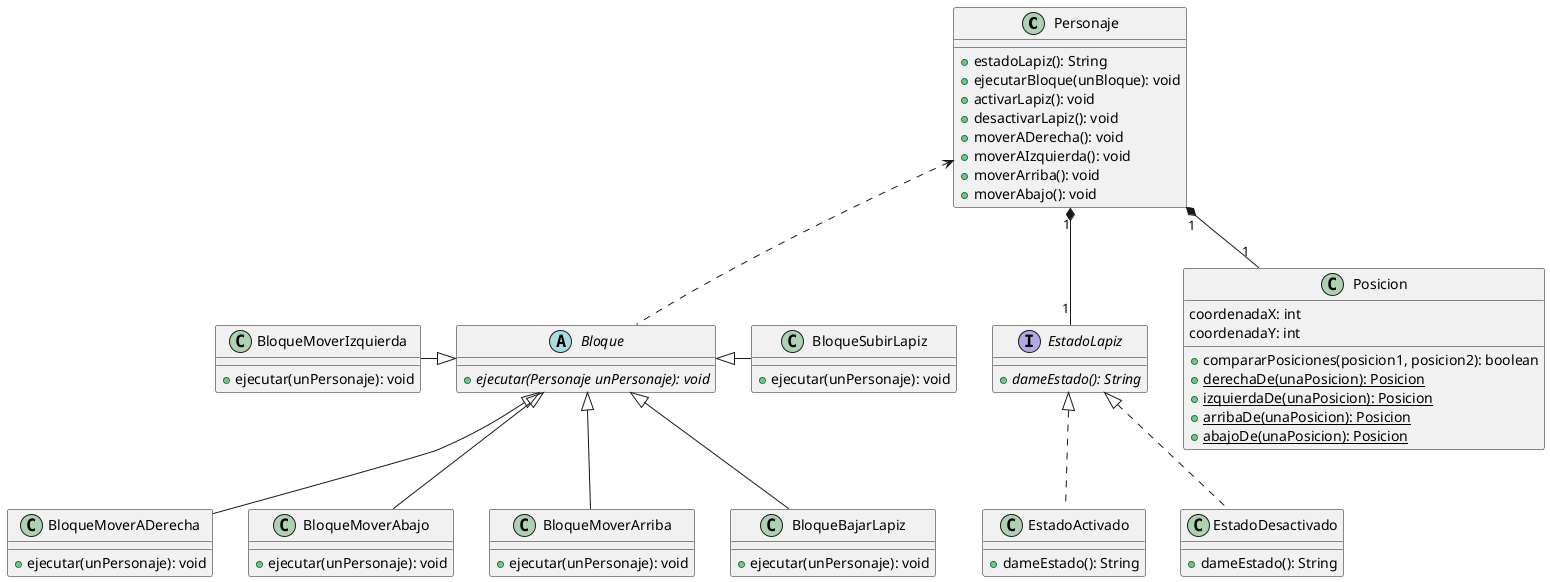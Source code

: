 @startuml

class Personaje{
    + estadoLapiz(): String
    + ejecutarBloque(unBloque): void
    + activarLapiz(): void
    + desactivarLapiz(): void
    + moverADerecha(): void
    + moverAIzquierda(): void
    + moverArriba(): void
    + moverAbajo(): void
}

abstract Bloque{
     + {abstract} ejecutar(Personaje unPersonaje): void
}

class BloqueMoverIzquierda {
    + ejecutar(unPersonaje): void
}

class BloqueMoverADerecha {
    + ejecutar(unPersonaje): void
}

class BloqueMoverAbajo {
    + ejecutar(unPersonaje): void
}

class BloqueMoverArriba {
    + ejecutar(unPersonaje): void
}

class BloqueBajarLapiz {
    + ejecutar(unPersonaje): void
}

class BloqueSubirLapiz {
    + ejecutar(unPersonaje): void
}

interface EstadoLapiz {
    + {abstract} dameEstado(): String
}

class EstadoActivado {
    + dameEstado(): String
}

class EstadoDesactivado {
    + dameEstado(): String
}

class Posicion {
    coordenadaX: int
    coordenadaY: int
    + compararPosiciones(posicion1, posicion2): boolean
    + {static} derechaDe(unaPosicion): Posicion
    + {static} izquierdaDe(unaPosicion): Posicion
    + {static} arribaDe(unaPosicion): Posicion
    + {static} abajoDe(unaPosicion): Posicion
}

Personaje <.. Bloque
Personaje "1" *-- "1" EstadoLapiz
Personaje "1" *-- "1" Posicion

Bloque <|-- BloqueMoverADerecha
Bloque <|--left BloqueMoverIzquierda
Bloque <|-- BloqueMoverAbajo
Bloque <|-- BloqueMoverArriba
Bloque <|-- BloqueBajarLapiz
Bloque <|--right BloqueSubirLapiz

EstadoLapiz <|.. EstadoActivado
EstadoLapiz <|.. EstadoDesactivado

@enduml

class BloquesDisponibles {
    - bloques : Collection
}

class Dibujo {

}

@enduml